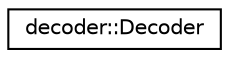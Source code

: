 digraph G
{
  edge [fontname="Helvetica",fontsize="10",labelfontname="Helvetica",labelfontsize="10"];
  node [fontname="Helvetica",fontsize="10",shape=record];
  rankdir=LR;
  Node1 [label="decoder::Decoder",height=0.2,width=0.4,color="black", fillcolor="white", style="filled",URL="$classdecoder_1_1Decoder.html"];
}
